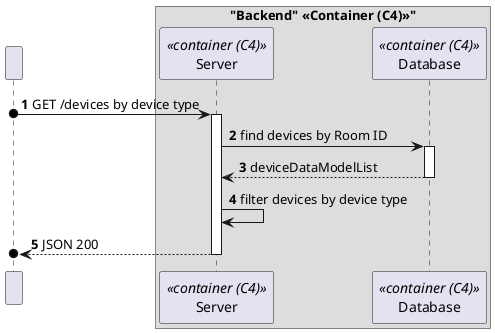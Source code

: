 @startuml
'https://plantuml.com/sequence-diagram
!pragma layout smetana

autonumber

participant " " as HTTP

box "Backend" <<Container (C4)>>"
    participant "Server" as SE<<container (C4)>>
    participant "Database" as DB<<container (C4)>>
end box


HTTP o-> SE : GET /devices by device type
activate SE

SE -> DB : find devices by Room ID
activate DB

DB --> SE : deviceDataModelList
deactivate DB

SE -> SE : filter devices by device type


SE -->o HTTP : JSON 200
deactivate SE

deactivate HTTP


@enduml